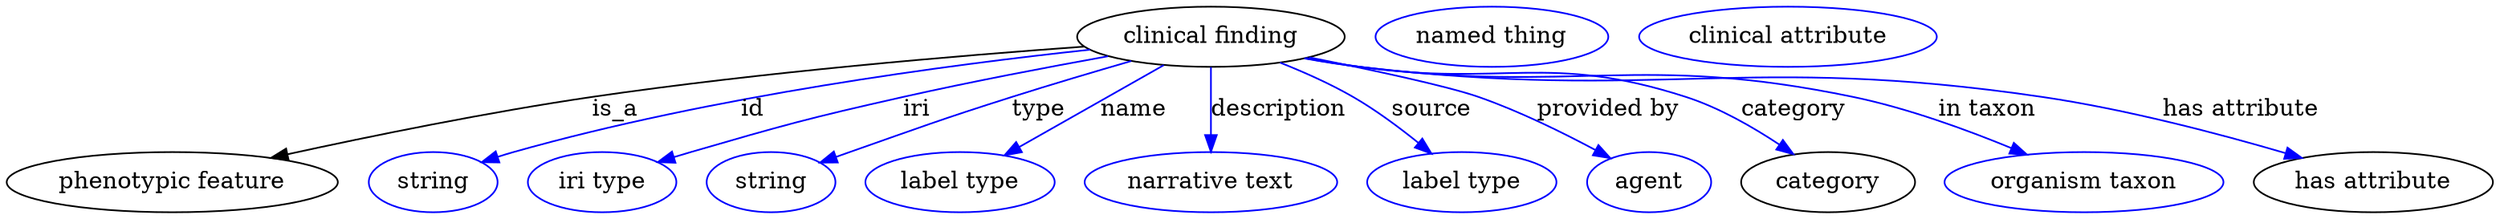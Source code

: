 digraph {
	graph [bb="0,0,1485.3,123"];
	node [label="\N"];
	"clinical finding"	 [height=0.5,
		label="clinical finding",
		pos="718.79,105",
		width=2.2206];
	"phenotypic feature"	 [height=0.5,
		pos="98.791,18",
		width=2.7442];
	"clinical finding" -> "phenotypic feature"	 [label=is_a,
		lp="362.79,61.5",
		pos="e,159.61,32.257 641.97,99.872 566.94,94.312 449.63,84.149 348.79,69 287.93,59.857 219.5,45.618 169.64,34.506"];
	id	 [color=blue,
		height=0.5,
		label=string,
		pos="253.79,18",
		width=1.0652];
	"clinical finding" -> id	 [color=blue,
		label=id,
		lp="444.79,61.5",
		pos="e,283.01,29.738 644.52,98.189 560.17,89.201 419.04,70.343 301.79,36 298.81,35.128 295.75,34.159 292.69,33.136",
		style=solid];
	iri	 [color=blue,
		height=0.5,
		label="iri type",
		pos="354.79,18",
		width=1.2277];
	"clinical finding" -> iri	 [color=blue,
		label=iri,
		lp="542.79,61.5",
		pos="e,388.67,29.672 655.99,93.726 620.33,87.072 574.93,78.174 534.79,69 478.36,56.103 464.28,52.495 408.79,36 405.42,34.998 401.94,33.927 \
398.46,32.825",
		style=solid];
	type	 [color=blue,
		height=0.5,
		label=string,
		pos="455.79,18",
		width=1.0652];
	"clinical finding" -> type	 [color=blue,
		label=type,
		lp="615.79,61.5",
		pos="e,485.31,29.501 670.04,90.661 648.46,84.209 622.81,76.394 599.79,69 556.44,55.072 545.62,51.479 502.79,36 500.22,35.071 497.58,34.101 \
494.92,33.113",
		style=solid];
	name	 [color=blue,
		height=0.5,
		label="label type",
		pos="568.79,18",
		width=1.5707];
	"clinical finding" -> name	 [color=blue,
		label=name,
		lp="672.79,61.5",
		pos="e,596.23,33.912 689.51,88.019 665.34,73.997 630.91,54.029 605,39.003",
		style=solid];
	description	 [color=blue,
		height=0.5,
		label="narrative text",
		pos="718.79,18",
		width=2.0943];
	"clinical finding" -> description	 [color=blue,
		label=description,
		lp="759.79,61.5",
		pos="e,718.79,36.003 718.79,86.974 718.79,75.192 718.79,59.561 718.79,46.158",
		style=solid];
	source	 [color=blue,
		height=0.5,
		label="label type",
		pos="868.79,18",
		width=1.5707];
	"clinical finding" -> source	 [color=blue,
		label=source,
		lp="850.29,61.5",
		pos="e,850.2,35.099 761.91,89.669 775.98,83.959 791.42,76.917 804.79,69 817.97,61.194 831.4,50.916 842.54,41.633",
		style=solid];
	"provided by"	 [color=blue,
		height=0.5,
		label=agent,
		pos="980.79,18",
		width=1.0291];
	"clinical finding" -> "provided by"	 [color=blue,
		label="provided by",
		lp="956.29,61.5",
		pos="e,956.79,32.089 777.03,92.612 818.68,83.632 869.04,72.478 878.79,69 902.78,60.448 928.41,47.614 947.98,36.961",
		style=solid];
	category	 [height=0.5,
		pos="1087.8,18",
		width=1.4443];
	"clinical finding" -> category	 [color=blue,
		label=category,
		lp="1067.8,61.5",
		pos="e,1066.4,34.568 775.91,92.366 786.16,90.371 796.76,88.481 806.79,87 893.33,74.216 919.64,96.185 1002.8,69 1022.5,62.547 1042.5,50.848 \
1058.2,40.281",
		style=solid];
	"in taxon"	 [color=blue,
		height=0.5,
		label="organism taxon",
		pos="1240.8,18",
		width=2.3109];
	"clinical finding" -> "in taxon"	 [color=blue,
		label="in taxon",
		lp="1183.8,61.5",
		pos="e,1205.6,34.401 775.4,92.196 785.8,90.194 796.59,88.346 806.79,87 937.9,69.706 974.41,96.367 1103.8,69 1135.6,62.264 1170,49.477 \
1196.3,38.393",
		style=solid];
	"has attribute"	 [height=0.5,
		pos="1413.8,18",
		width=1.9859];
	"clinical finding" -> "has attribute"	 [color=blue,
		label="has attribute",
		lp="1335.8,61.5",
		pos="e,1369.7,32.238 774.91,92.146 785.45,90.123 796.42,88.28 806.79,87 987.82,64.654 1036.4,96.004 1216.8,69 1266.1,61.623 1320.9,46.893 \
1360.1,35.152",
		style=solid];
	"named thing_category"	 [color=blue,
		height=0.5,
		label="named thing",
		pos="885.79,105",
		width=1.9318];
	"clinical finding_has attribute"	 [color=blue,
		height=0.5,
		label="clinical attribute",
		pos="1062.8,105",
		width=2.4734];
}
